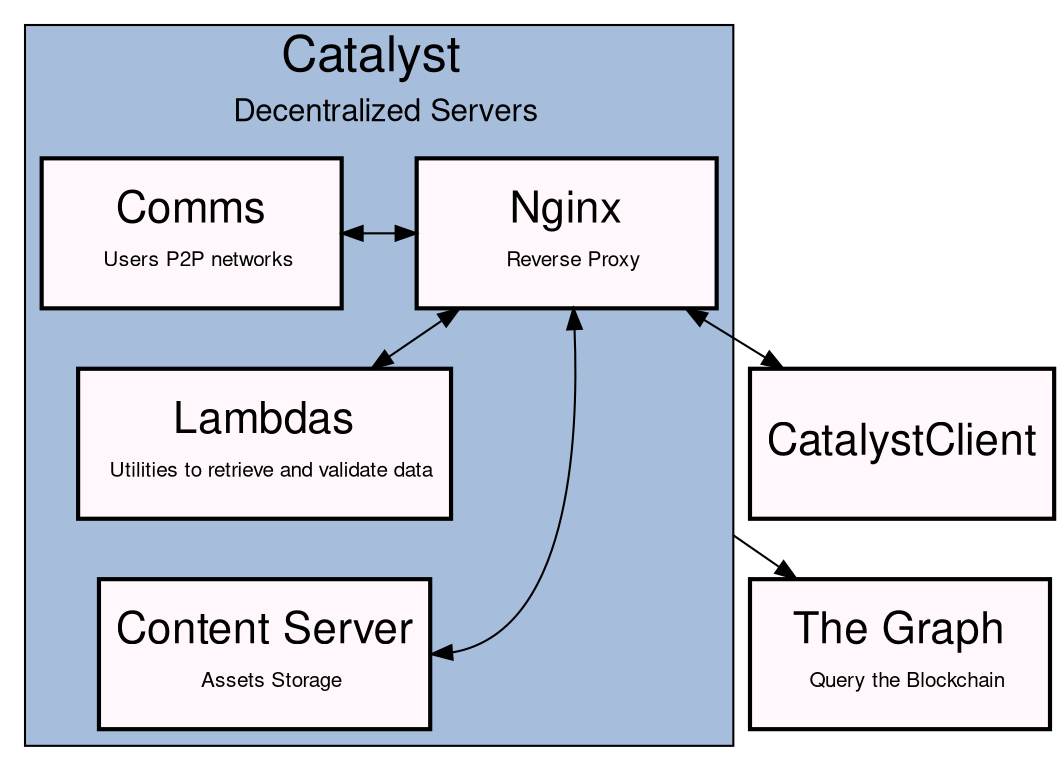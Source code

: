 digraph G {
    label=""
    labelloc="t"
    fontsize =30
    fontname="Helvetica,Arial,sans-serif"
    compound=true;

	node [fontname="Helvetica,Arial,sans-serif"]
	edge [fontname="Helvetica,Arial,sans-serif"]
	graph [
		newrank = true,
		nodesep = .5,
		ranksep = .4,
		splines = true,
	]
	node [
		fixedsize = false,
		fontsize =21,
		height = 1,
		shape = box,
        colorscheme="pubugn9"
		style = "filled,setlinewidth(2)",
        fillcolor=1
		width = 2
	]

    subgraph cluster_catalyst {
        label = <Catalyst <BR/> <FONT POINT-SIZE="15">Decentralized Servers</FONT>>
        colorscheme="pubugn9"
        bgcolor=4
        fontsize=24.0
        URL="https://github.com/decentraland/catalyst"
        Comms [
            label=<Comms<BR /> <FONT POINT-SIZE="10">Users P2P networks</FONT>>
            URL="https://github.com/decentraland/catalyst/tree/main/comms/lighthouse"
        ]
        edge [
            style = "invis"
        ]
        Nginx [
            label=<Nginx<BR/> <FONT POINT-SIZE="10">Reverse Proxy</FONT>>
        ]
        Comms -> Lambdas -> Content
        edge [
            style = "normal"
            dir=both
        ]
        Content:e -> Nginx [constraint=false]
        Content [
            label=<Content Server<BR/> <FONT POINT-SIZE="10">Assets Storage</FONT>>
            URL="https://github.com/decentraland/catalyst/tree/main/content"
        ]
        Lambdas -> Nginx [constraint=false]
        Lambdas [
            label=<Lambdas<BR/> <FONT POINT-SIZE="10">Utilities to retrieve and validate data</FONT>>
            URL="https://github.com/decentraland/catalyst/tree/main/lambdas"
        ]
        Comms -> Nginx [constraint=false]
    }

    TheGraph [
        label=<The Graph<BR/> <FONT POINT-SIZE="10">Query the Blockchain</FONT>>
        URL="https://thegraph.com/hosted-service/subgraph/decentraland/collections-matic-mainnet"
    ]
    Lambdas:ne -> TheGraph [ltail=cluster_catalyst]

    edge [dir=both]
    Nginx -> CatalystClient

}
